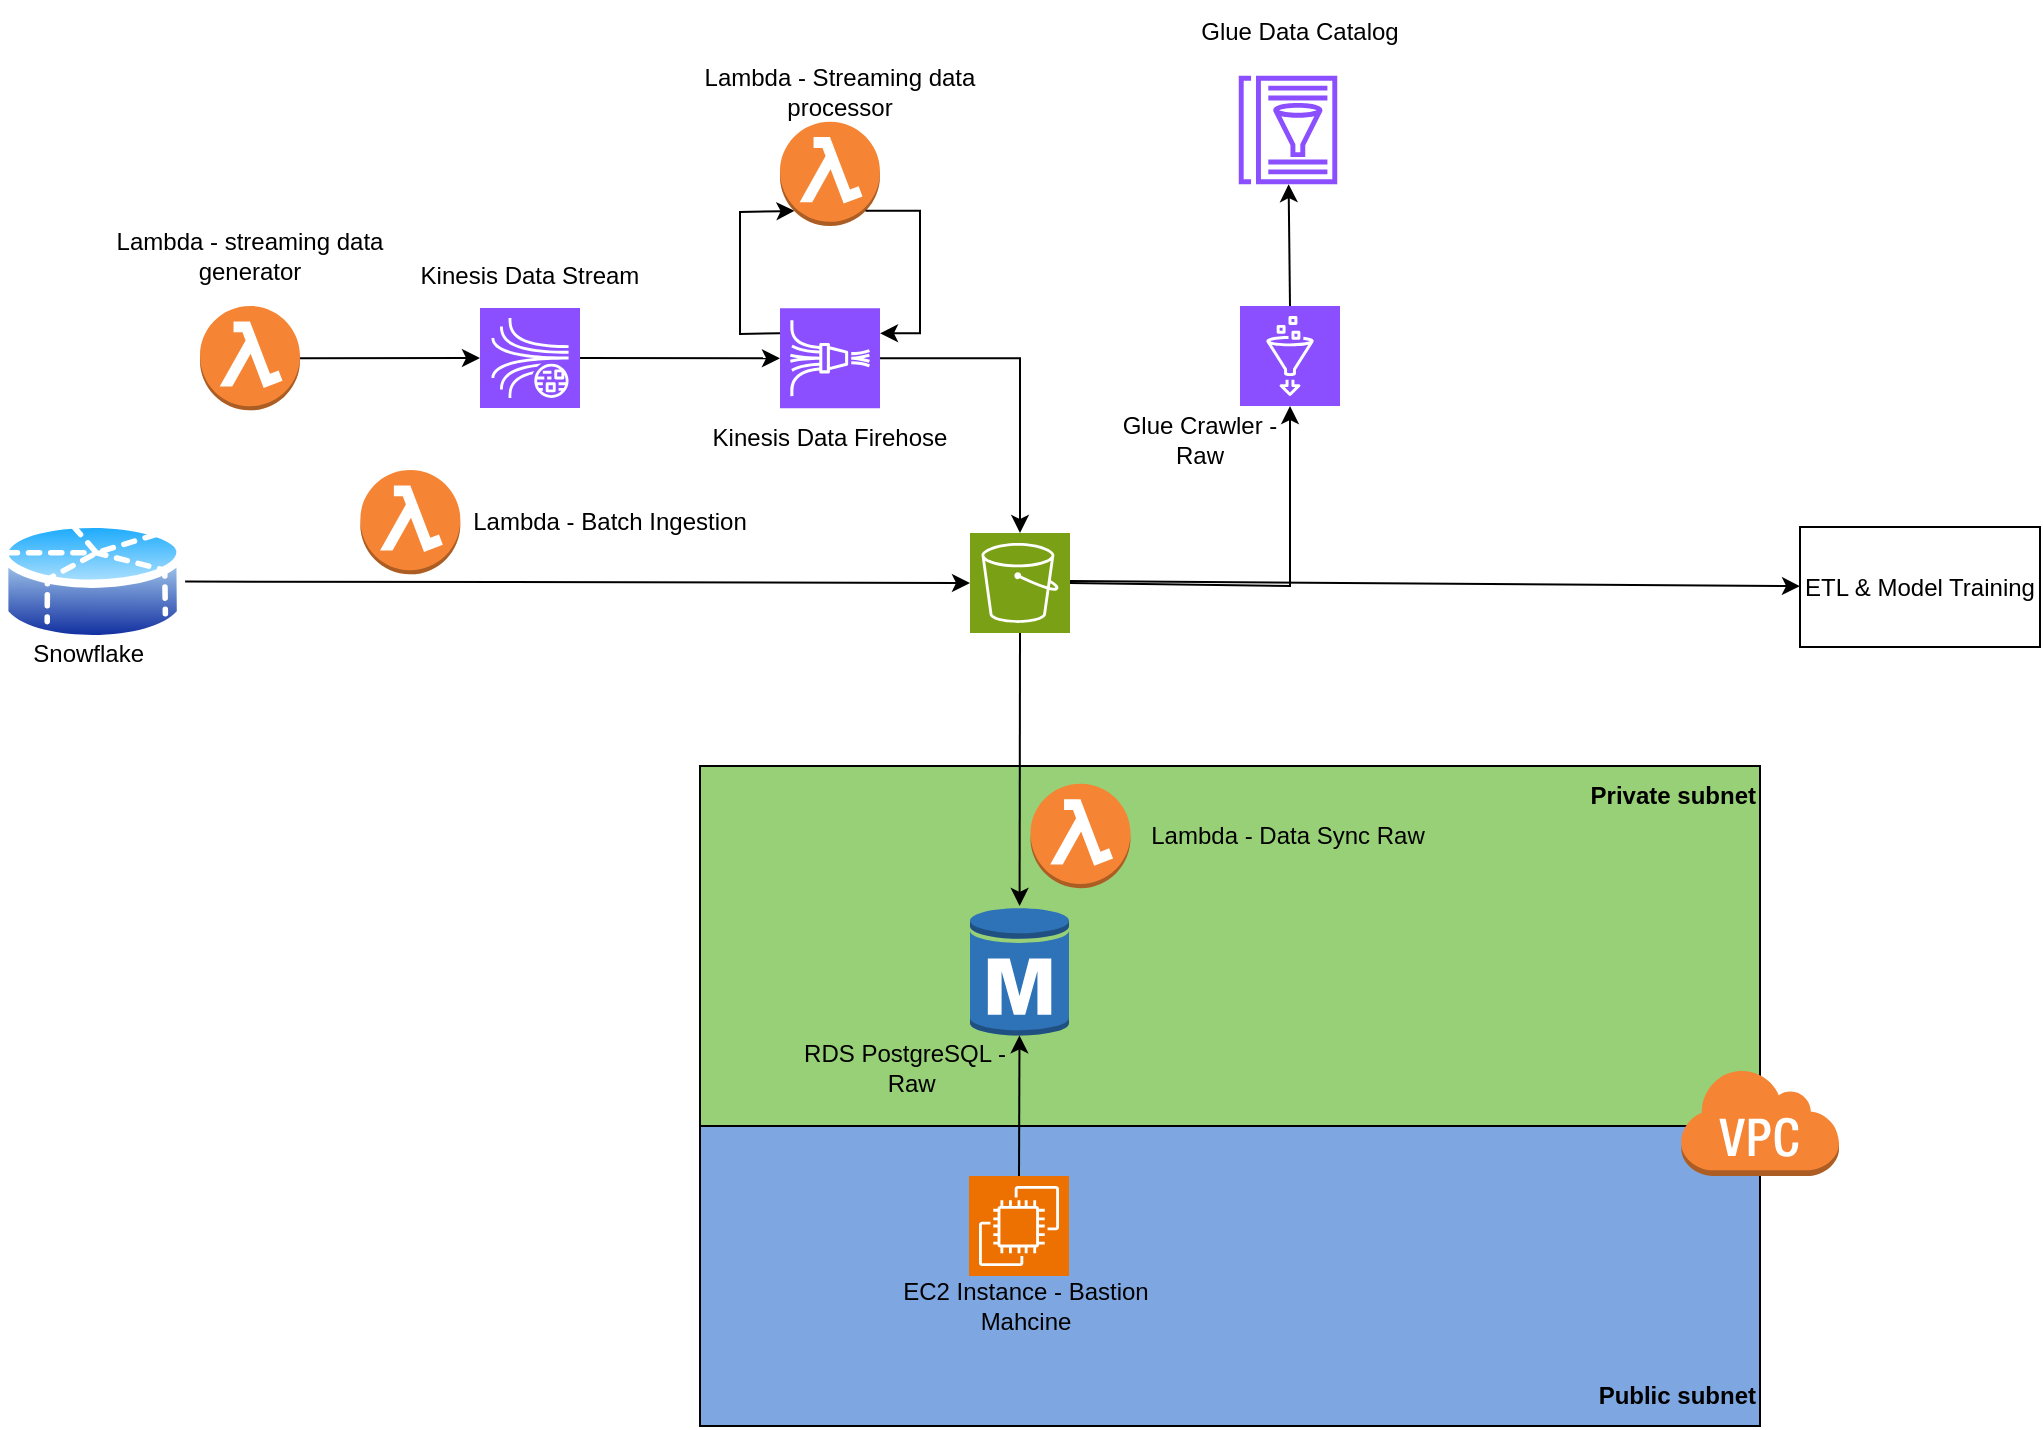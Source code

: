 <mxfile version="28.0.4">
  <diagram name="Page-1" id="g28cctmXPFu5TCm2er8c">
    <mxGraphModel dx="2626" dy="2761" grid="1" gridSize="10" guides="1" tooltips="1" connect="1" arrows="1" fold="1" page="1" pageScale="1" pageWidth="1200" pageHeight="1920" math="0" shadow="0">
      <root>
        <mxCell id="0" />
        <mxCell id="1" parent="0" />
        <mxCell id="431lKpLGKha_jWjGA7hC-2" value="" style="endArrow=classic;html=1;rounded=0;exitX=1;exitY=0.5;exitDx=0;exitDy=0;entryX=0;entryY=0.5;entryDx=0;entryDy=0;entryPerimeter=0;" parent="1" source="aKqMm-2s2azaaL6UPWZr-2" target="aKqMm-2s2azaaL6UPWZr-18" edge="1">
          <mxGeometry width="50" height="50" relative="1" as="geometry">
            <mxPoint x="-890" y="100" as="sourcePoint" />
            <mxPoint x="-630" y="100" as="targetPoint" />
          </mxGeometry>
        </mxCell>
        <mxCell id="431lKpLGKha_jWjGA7hC-15" style="edgeStyle=orthogonalEdgeStyle;rounded=0;orthogonalLoop=1;jettySize=auto;html=1;entryX=0.5;entryY=0;entryDx=0;entryDy=0;entryPerimeter=0;" parent="1" source="aKqMm-2s2azaaL6UPWZr-12" target="aKqMm-2s2azaaL6UPWZr-18" edge="1">
          <mxGeometry relative="1" as="geometry">
            <mxPoint x="-520" y="-10" as="sourcePoint" />
            <mxPoint x="-500" y="70" as="targetPoint" />
          </mxGeometry>
        </mxCell>
        <mxCell id="431lKpLGKha_jWjGA7hC-10" value="" style="endArrow=classic;html=1;rounded=0;exitX=1;exitY=0.5;exitDx=0;exitDy=0;entryX=0;entryY=0.5;entryDx=0;entryDy=0;entryPerimeter=0;exitPerimeter=0;" parent="1" source="aKqMm-2s2azaaL6UPWZr-4" target="aKqMm-2s2azaaL6UPWZr-9" edge="1">
          <mxGeometry width="50" height="50" relative="1" as="geometry">
            <mxPoint x="-880" y="-10" as="sourcePoint" />
            <mxPoint x="-810" y="-10" as="targetPoint" />
          </mxGeometry>
        </mxCell>
        <mxCell id="431lKpLGKha_jWjGA7hC-14" value="" style="endArrow=classic;html=1;rounded=0;exitX=0;exitY=0.25;exitDx=0;exitDy=0;exitPerimeter=0;entryX=0.145;entryY=0.855;entryDx=0;entryDy=0;entryPerimeter=0;" parent="1" source="aKqMm-2s2azaaL6UPWZr-12" target="aKqMm-2s2azaaL6UPWZr-15" edge="1">
          <mxGeometry width="50" height="50" relative="1" as="geometry">
            <mxPoint x="-550" y="-40" as="sourcePoint" />
            <mxPoint x="-670" y="-90" as="targetPoint" />
            <Array as="points">
              <mxPoint x="-670" y="-26" />
              <mxPoint x="-670" y="-87" />
            </Array>
          </mxGeometry>
        </mxCell>
        <mxCell id="431lKpLGKha_jWjGA7hC-18" value="" style="rounded=0;whiteSpace=wrap;html=1;fillColor=#97D077;" parent="1" vertex="1">
          <mxGeometry x="-690" y="190" width="530" height="180" as="geometry" />
        </mxCell>
        <mxCell id="431lKpLGKha_jWjGA7hC-19" value="" style="rounded=0;whiteSpace=wrap;html=1;fillColor=#7EA6E0;" parent="1" vertex="1">
          <mxGeometry x="-690" y="370" width="530" height="150" as="geometry" />
        </mxCell>
        <mxCell id="431lKpLGKha_jWjGA7hC-22" style="edgeStyle=orthogonalEdgeStyle;rounded=0;orthogonalLoop=1;jettySize=auto;html=1;exitX=0.5;exitY=0;exitDx=0;exitDy=0;entryX=0.5;entryY=1;entryDx=0;entryDy=0;" parent="1" target="431lKpLGKha_jWjGA7hC-17" edge="1">
          <mxGeometry relative="1" as="geometry">
            <mxPoint x="-190" y="410" as="sourcePoint" />
          </mxGeometry>
        </mxCell>
        <mxCell id="431lKpLGKha_jWjGA7hC-21" value="" style="endArrow=classic;html=1;rounded=0;entryX=0.5;entryY=1;entryDx=0;entryDy=0;exitX=1;exitY=0.5;exitDx=0;exitDy=0;exitPerimeter=0;entryPerimeter=0;" parent="1" source="aKqMm-2s2azaaL6UPWZr-18" target="aKqMm-2s2azaaL6UPWZr-21" edge="1">
          <mxGeometry width="50" height="50" relative="1" as="geometry">
            <mxPoint x="-440" y="100" as="sourcePoint" />
            <mxPoint x="-310" y="30" as="targetPoint" />
            <Array as="points">
              <mxPoint x="-395" y="100" />
            </Array>
          </mxGeometry>
        </mxCell>
        <mxCell id="431lKpLGKha_jWjGA7hC-25" value="" style="endArrow=classic;html=1;rounded=0;exitX=0.5;exitY=0;exitDx=0;exitDy=0;exitPerimeter=0;" parent="1" source="aKqMm-2s2azaaL6UPWZr-21" edge="1" target="aKqMm-2s2azaaL6UPWZr-20">
          <mxGeometry width="50" height="50" relative="1" as="geometry">
            <mxPoint x="-310" y="-30" as="sourcePoint" />
            <mxPoint x="-310" y="-130" as="targetPoint" />
          </mxGeometry>
        </mxCell>
        <mxCell id="431lKpLGKha_jWjGA7hC-31" value="" style="endArrow=classic;html=1;rounded=0;exitX=1;exitY=0.5;exitDx=0;exitDy=0;exitPerimeter=0;" parent="1" edge="1" target="aKqMm-2s2azaaL6UPWZr-34">
          <mxGeometry width="50" height="50" relative="1" as="geometry">
            <mxPoint x="-505" y="97.5" as="sourcePoint" />
            <mxPoint x="-140" y="102.5" as="targetPoint" />
          </mxGeometry>
        </mxCell>
        <mxCell id="aKqMm-2s2azaaL6UPWZr-2" value="" style="image;aspect=fixed;perimeter=ellipsePerimeter;html=1;align=center;shadow=0;dashed=0;spacingTop=3;image=img/lib/active_directory/database_partition_5.svg;" vertex="1" parent="1">
          <mxGeometry x="-1040" y="63.5" width="92.57" height="68.5" as="geometry" />
        </mxCell>
        <mxCell id="aKqMm-2s2azaaL6UPWZr-3" value="Snowflake&amp;nbsp;" style="text;html=1;align=center;verticalAlign=middle;whiteSpace=wrap;rounded=0;" vertex="1" parent="1">
          <mxGeometry x="-1023.71" y="118.5" width="60" height="30" as="geometry" />
        </mxCell>
        <mxCell id="aKqMm-2s2azaaL6UPWZr-4" value="" style="outlineConnect=0;dashed=0;verticalLabelPosition=bottom;verticalAlign=top;align=center;html=1;shape=mxgraph.aws3.lambda_function;fillColor=#F58534;gradientColor=none;aspect=fixed;" vertex="1" parent="1">
          <mxGeometry x="-940" y="-40" width="50" height="52.18" as="geometry" />
        </mxCell>
        <mxCell id="aKqMm-2s2azaaL6UPWZr-5" value="Lambda - streaming data generator" style="text;html=1;align=center;verticalAlign=middle;whiteSpace=wrap;rounded=0;" vertex="1" parent="1">
          <mxGeometry x="-995.09" y="-80" width="160" height="30" as="geometry" />
        </mxCell>
        <mxCell id="aKqMm-2s2azaaL6UPWZr-7" value="Lambda - Batch Ingestion" style="text;html=1;align=center;verticalAlign=middle;whiteSpace=wrap;rounded=0;" vertex="1" parent="1">
          <mxGeometry x="-809.83" y="53.09" width="150" height="30" as="geometry" />
        </mxCell>
        <mxCell id="aKqMm-2s2azaaL6UPWZr-8" value="" style="outlineConnect=0;dashed=0;verticalLabelPosition=bottom;verticalAlign=top;align=center;html=1;shape=mxgraph.aws3.lambda_function;fillColor=#F58534;gradientColor=none;aspect=fixed;" vertex="1" parent="1">
          <mxGeometry x="-859.83" y="42" width="50" height="52.18" as="geometry" />
        </mxCell>
        <mxCell id="aKqMm-2s2azaaL6UPWZr-9" value="" style="sketch=0;points=[[0,0,0],[0.25,0,0],[0.5,0,0],[0.75,0,0],[1,0,0],[0,1,0],[0.25,1,0],[0.5,1,0],[0.75,1,0],[1,1,0],[0,0.25,0],[0,0.5,0],[0,0.75,0],[1,0.25,0],[1,0.5,0],[1,0.75,0]];outlineConnect=0;fontColor=#232F3E;fillColor=#8C4FFF;strokeColor=#ffffff;dashed=0;verticalLabelPosition=bottom;verticalAlign=top;align=center;html=1;fontSize=12;fontStyle=0;aspect=fixed;shape=mxgraph.aws4.resourceIcon;resIcon=mxgraph.aws4.kinesis_data_streams;" vertex="1" parent="1">
          <mxGeometry x="-800" y="-39" width="50" height="50" as="geometry" />
        </mxCell>
        <mxCell id="aKqMm-2s2azaaL6UPWZr-11" value="Kinesis Data Stream" style="text;html=1;align=center;verticalAlign=middle;whiteSpace=wrap;rounded=0;" vertex="1" parent="1">
          <mxGeometry x="-845" y="-70" width="140" height="30" as="geometry" />
        </mxCell>
        <mxCell id="aKqMm-2s2azaaL6UPWZr-12" value="" style="sketch=0;points=[[0,0,0],[0.25,0,0],[0.5,0,0],[0.75,0,0],[1,0,0],[0,1,0],[0.25,1,0],[0.5,1,0],[0.75,1,0],[1,1,0],[0,0.25,0],[0,0.5,0],[0,0.75,0],[1,0.25,0],[1,0.5,0],[1,0.75,0]];outlineConnect=0;fontColor=#232F3E;fillColor=#8C4FFF;strokeColor=#ffffff;dashed=0;verticalLabelPosition=bottom;verticalAlign=top;align=center;html=1;fontSize=12;fontStyle=0;aspect=fixed;shape=mxgraph.aws4.resourceIcon;resIcon=mxgraph.aws4.kinesis_data_firehose;" vertex="1" parent="1">
          <mxGeometry x="-650" y="-38.86" width="50" height="50" as="geometry" />
        </mxCell>
        <mxCell id="aKqMm-2s2azaaL6UPWZr-13" value="" style="endArrow=classic;html=1;rounded=0;exitX=1;exitY=0.5;exitDx=0;exitDy=0;entryX=0;entryY=0.5;entryDx=0;entryDy=0;entryPerimeter=0;exitPerimeter=0;" edge="1" parent="1" source="aKqMm-2s2azaaL6UPWZr-9" target="aKqMm-2s2azaaL6UPWZr-12">
          <mxGeometry width="50" height="50" relative="1" as="geometry">
            <mxPoint x="-680" y="20" as="sourcePoint" />
            <mxPoint x="-589" y="20" as="targetPoint" />
          </mxGeometry>
        </mxCell>
        <mxCell id="aKqMm-2s2azaaL6UPWZr-14" value="Kinesis Data Firehose" style="text;html=1;align=center;verticalAlign=middle;whiteSpace=wrap;rounded=0;" vertex="1" parent="1">
          <mxGeometry x="-695" y="11" width="140" height="30" as="geometry" />
        </mxCell>
        <mxCell id="aKqMm-2s2azaaL6UPWZr-15" value="" style="outlineConnect=0;dashed=0;verticalLabelPosition=bottom;verticalAlign=top;align=center;html=1;shape=mxgraph.aws3.lambda_function;fillColor=#F58534;gradientColor=none;aspect=fixed;" vertex="1" parent="1">
          <mxGeometry x="-650" y="-132.18" width="50" height="52.18" as="geometry" />
        </mxCell>
        <mxCell id="aKqMm-2s2azaaL6UPWZr-16" style="edgeStyle=orthogonalEdgeStyle;rounded=0;orthogonalLoop=1;jettySize=auto;html=1;exitX=0.855;exitY=0.855;exitDx=0;exitDy=0;exitPerimeter=0;entryX=1;entryY=0.25;entryDx=0;entryDy=0;entryPerimeter=0;" edge="1" parent="1" source="aKqMm-2s2azaaL6UPWZr-15" target="aKqMm-2s2azaaL6UPWZr-12">
          <mxGeometry relative="1" as="geometry">
            <Array as="points">
              <mxPoint x="-580" y="-87" />
              <mxPoint x="-580" y="-26" />
            </Array>
          </mxGeometry>
        </mxCell>
        <mxCell id="aKqMm-2s2azaaL6UPWZr-17" value="Lambda - Streaming data processor" style="text;html=1;align=center;verticalAlign=middle;whiteSpace=wrap;rounded=0;" vertex="1" parent="1">
          <mxGeometry x="-690" y="-162.18" width="140" height="30" as="geometry" />
        </mxCell>
        <mxCell id="aKqMm-2s2azaaL6UPWZr-18" value="" style="sketch=0;points=[[0,0,0],[0.25,0,0],[0.5,0,0],[0.75,0,0],[1,0,0],[0,1,0],[0.25,1,0],[0.5,1,0],[0.75,1,0],[1,1,0],[0,0.25,0],[0,0.5,0],[0,0.75,0],[1,0.25,0],[1,0.5,0],[1,0.75,0]];outlineConnect=0;fontColor=#232F3E;fillColor=#7AA116;strokeColor=#ffffff;dashed=0;verticalLabelPosition=bottom;verticalAlign=top;align=center;html=1;fontSize=12;fontStyle=0;aspect=fixed;shape=mxgraph.aws4.resourceIcon;resIcon=mxgraph.aws4.s3;" vertex="1" parent="1">
          <mxGeometry x="-555" y="73.5" width="50" height="50" as="geometry" />
        </mxCell>
        <mxCell id="aKqMm-2s2azaaL6UPWZr-19" value="Lambda - Data Sync Raw" style="text;html=1;align=center;verticalAlign=middle;whiteSpace=wrap;rounded=0;" vertex="1" parent="1">
          <mxGeometry x="-466" y="210" width="140" height="30" as="geometry" />
        </mxCell>
        <mxCell id="aKqMm-2s2azaaL6UPWZr-20" value="" style="sketch=0;outlineConnect=0;fontColor=#232F3E;gradientColor=none;fillColor=#8C4FFF;strokeColor=none;dashed=0;verticalLabelPosition=bottom;verticalAlign=top;align=center;html=1;fontSize=12;fontStyle=0;aspect=fixed;pointerEvents=1;shape=mxgraph.aws4.glue_data_catalog;" vertex="1" parent="1">
          <mxGeometry x="-421" y="-155.09" width="50" height="54.17" as="geometry" />
        </mxCell>
        <mxCell id="aKqMm-2s2azaaL6UPWZr-21" value="" style="sketch=0;points=[[0,0,0],[0.25,0,0],[0.5,0,0],[0.75,0,0],[1,0,0],[0,1,0],[0.25,1,0],[0.5,1,0],[0.75,1,0],[1,1,0],[0,0.25,0],[0,0.5,0],[0,0.75,0],[1,0.25,0],[1,0.5,0],[1,0.75,0]];outlineConnect=0;fontColor=#232F3E;fillColor=#8C4FFF;strokeColor=#ffffff;dashed=0;verticalLabelPosition=bottom;verticalAlign=top;align=center;html=1;fontSize=12;fontStyle=0;aspect=fixed;shape=mxgraph.aws4.resourceIcon;resIcon=mxgraph.aws4.glue;" vertex="1" parent="1">
          <mxGeometry x="-420" y="-40" width="50" height="50" as="geometry" />
        </mxCell>
        <mxCell id="aKqMm-2s2azaaL6UPWZr-22" value="Glue Data Catalog" style="text;html=1;align=center;verticalAlign=middle;whiteSpace=wrap;rounded=0;" vertex="1" parent="1">
          <mxGeometry x="-460" y="-192.18" width="140" height="30" as="geometry" />
        </mxCell>
        <mxCell id="aKqMm-2s2azaaL6UPWZr-23" value="Glue Crawler - Raw" style="text;html=1;align=center;verticalAlign=middle;whiteSpace=wrap;rounded=0;" vertex="1" parent="1">
          <mxGeometry x="-480" y="12.18" width="80" height="30" as="geometry" />
        </mxCell>
        <mxCell id="aKqMm-2s2azaaL6UPWZr-24" value="" style="outlineConnect=0;dashed=0;verticalLabelPosition=bottom;verticalAlign=top;align=center;html=1;shape=mxgraph.aws3.rds_db_instance;fillColor=#2E73B8;gradientColor=none;" vertex="1" parent="1">
          <mxGeometry x="-555" y="260" width="49.5" height="66" as="geometry" />
        </mxCell>
        <mxCell id="aKqMm-2s2azaaL6UPWZr-25" value="RDS PostgreSQL -&amp;nbsp; Raw" style="text;html=1;align=center;verticalAlign=middle;whiteSpace=wrap;rounded=0;" vertex="1" parent="1">
          <mxGeometry x="-640" y="326" width="105.25" height="30" as="geometry" />
        </mxCell>
        <mxCell id="aKqMm-2s2azaaL6UPWZr-26" value="" style="endArrow=classic;html=1;rounded=0;exitX=0.5;exitY=1;exitDx=0;exitDy=0;exitPerimeter=0;" edge="1" parent="1" source="aKqMm-2s2azaaL6UPWZr-18" target="aKqMm-2s2azaaL6UPWZr-24">
          <mxGeometry width="50" height="50" relative="1" as="geometry">
            <mxPoint x="-429" y="301" as="sourcePoint" />
            <mxPoint x="-430" y="240" as="targetPoint" />
          </mxGeometry>
        </mxCell>
        <mxCell id="aKqMm-2s2azaaL6UPWZr-27" value="" style="outlineConnect=0;dashed=0;verticalLabelPosition=bottom;verticalAlign=top;align=center;html=1;shape=mxgraph.aws3.lambda_function;fillColor=#F58534;gradientColor=none;aspect=fixed;" vertex="1" parent="1">
          <mxGeometry x="-524.75" y="198.91" width="50" height="52.18" as="geometry" />
        </mxCell>
        <mxCell id="aKqMm-2s2azaaL6UPWZr-28" value="" style="sketch=0;points=[[0,0,0],[0.25,0,0],[0.5,0,0],[0.75,0,0],[1,0,0],[0,1,0],[0.25,1,0],[0.5,1,0],[0.75,1,0],[1,1,0],[0,0.25,0],[0,0.5,0],[0,0.75,0],[1,0.25,0],[1,0.5,0],[1,0.75,0]];outlineConnect=0;fontColor=#232F3E;fillColor=#ED7100;strokeColor=#ffffff;dashed=0;verticalLabelPosition=bottom;verticalAlign=top;align=center;html=1;fontSize=12;fontStyle=0;aspect=fixed;shape=mxgraph.aws4.resourceIcon;resIcon=mxgraph.aws4.ec2;" vertex="1" parent="1">
          <mxGeometry x="-555.5" y="395" width="50" height="50" as="geometry" />
        </mxCell>
        <mxCell id="aKqMm-2s2azaaL6UPWZr-29" value="EC2 Instance - Bastion Mahcine" style="text;html=1;align=center;verticalAlign=middle;whiteSpace=wrap;rounded=0;" vertex="1" parent="1">
          <mxGeometry x="-597.37" y="445" width="140" height="30" as="geometry" />
        </mxCell>
        <mxCell id="aKqMm-2s2azaaL6UPWZr-30" value="" style="endArrow=classic;html=1;rounded=0;exitX=0.5;exitY=0;exitDx=0;exitDy=0;exitPerimeter=0;entryX=0.5;entryY=0.98;entryDx=0;entryDy=0;entryPerimeter=0;" edge="1" parent="1" source="aKqMm-2s2azaaL6UPWZr-28" target="aKqMm-2s2azaaL6UPWZr-24">
          <mxGeometry width="50" height="50" relative="1" as="geometry">
            <mxPoint x="-329" y="51" as="sourcePoint" />
            <mxPoint x="-330" y="-10" as="targetPoint" />
          </mxGeometry>
        </mxCell>
        <mxCell id="aKqMm-2s2azaaL6UPWZr-31" value="" style="outlineConnect=0;dashed=0;verticalLabelPosition=bottom;verticalAlign=top;align=center;html=1;shape=mxgraph.aws3.virtual_private_cloud;fillColor=#F58534;gradientColor=none;" vertex="1" parent="1">
          <mxGeometry x="-200" y="341" width="79.5" height="54" as="geometry" />
        </mxCell>
        <mxCell id="aKqMm-2s2azaaL6UPWZr-32" value="Private subnet" style="text;html=1;align=right;verticalAlign=middle;whiteSpace=wrap;rounded=0;fontStyle=1" vertex="1" parent="1">
          <mxGeometry x="-300" y="190" width="140" height="30" as="geometry" />
        </mxCell>
        <mxCell id="aKqMm-2s2azaaL6UPWZr-33" value="Public subnet" style="text;html=1;align=right;verticalAlign=middle;whiteSpace=wrap;rounded=0;fontStyle=1" vertex="1" parent="1">
          <mxGeometry x="-300" y="490" width="140" height="30" as="geometry" />
        </mxCell>
        <mxCell id="aKqMm-2s2azaaL6UPWZr-34" value="ETL &amp;amp; Model Training" style="rounded=0;whiteSpace=wrap;html=1;" vertex="1" parent="1">
          <mxGeometry x="-140" y="70.5" width="120" height="60" as="geometry" />
        </mxCell>
      </root>
    </mxGraphModel>
  </diagram>
</mxfile>
